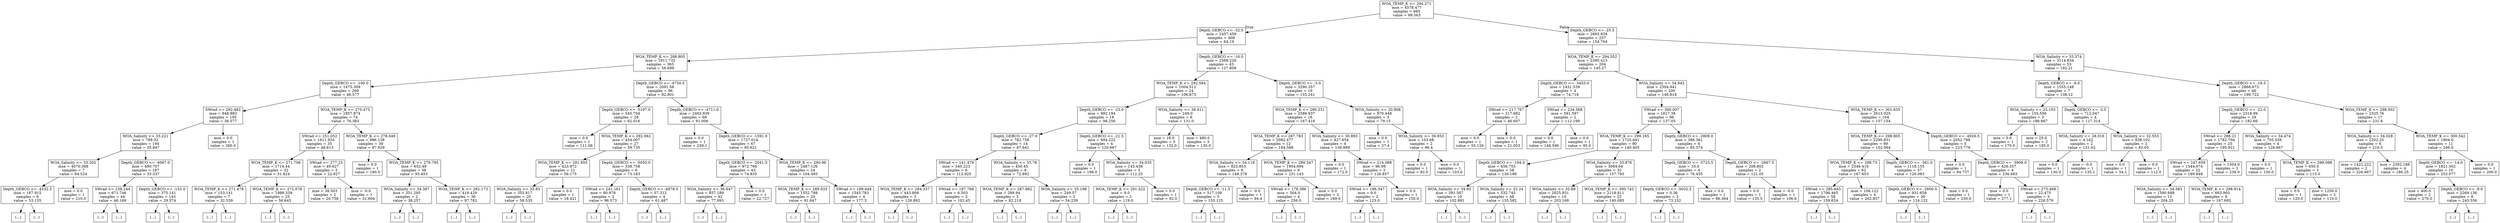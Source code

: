 digraph Tree {
node [shape=box] ;
0 [label="WOA_TEMP_K <= 294.271\nmse = 4578.477\nsamples = 665\nvalue = 99.563"] ;
1 [label="Depth_GEBCO <= -32.5\nmse = 2457.459\nsamples = 408\nvalue = 64.19"] ;
0 -> 1 [labeldistance=2.5, labelangle=45, headlabel="True"] ;
2 [label="WOA_TEMP_K <= 288.805\nmse = 1911.732\nsamples = 365\nvalue = 56.699"] ;
1 -> 2 ;
3 [label="Depth_GEBCO <= -100.0\nmse = 1475.309\nsamples = 269\nvalue = 46.577"] ;
2 -> 3 ;
4 [label="SWrad <= 292.482\nmse = 948.883\nsamples = 195\nvalue = 36.577"] ;
3 -> 4 ;
5 [label="WOA_Salinity <= 33.221\nmse = 788.32\nsamples = 194\nvalue = 35.847"] ;
4 -> 5 ;
6 [label="WOA_Salinity <= 33.202\nmse = 4070.388\nsamples = 7\nvalue = 84.524"] ;
5 -> 6 ;
7 [label="Depth_GEBCO <= -4532.5\nmse = 167.915\nsamples = 6\nvalue = 53.155"] ;
6 -> 7 ;
8 [label="(...)"] ;
7 -> 8 ;
11 [label="(...)"] ;
7 -> 11 ;
18 [label="mse = 0.0\nsamples = 1\nvalue = 210.0"] ;
6 -> 18 ;
19 [label="Depth_GEBCO <= -4067.0\nmse = 490.707\nsamples = 187\nvalue = 33.337"] ;
5 -> 19 ;
20 [label="SWrad <= 238.244\nmse = 671.746\nsamples = 44\nvalue = 46.169"] ;
19 -> 20 ;
21 [label="(...)"] ;
20 -> 21 ;
102 [label="(...)"] ;
20 -> 102 ;
107 [label="Depth_GEBCO <= -152.0\nmse = 375.141\nsamples = 143\nvalue = 29.574"] ;
19 -> 107 ;
108 [label="(...)"] ;
107 -> 108 ;
273 [label="(...)"] ;
107 -> 273 ;
320 [label="mse = 0.0\nsamples = 1\nvalue = 260.0"] ;
4 -> 320 ;
321 [label="WOA_TEMP_K <= 275.475\nmse = 1857.874\nsamples = 74\nvalue = 76.383"] ;
3 -> 321 ;
322 [label="SWrad <= 251.052\nmse = 1611.935\nsamples = 35\nvalue = 48.613"] ;
321 -> 322 ;
323 [label="WOA_TEMP_K <= 271.706\nmse = 1714.44\nsamples = 32\nvalue = 51.824"] ;
322 -> 323 ;
324 [label="WOA_TEMP_K <= 271.478\nmse = 153.141\nsamples = 7\nvalue = 32.539"] ;
323 -> 324 ;
325 [label="(...)"] ;
324 -> 325 ;
326 [label="(...)"] ;
324 -> 326 ;
333 [label="WOA_TEMP_K <= 272.078\nmse = 1988.539\nsamples = 25\nvalue = 56.645"] ;
323 -> 333 ;
334 [label="(...)"] ;
333 -> 334 ;
335 [label="(...)"] ;
333 -> 335 ;
342 [label="SWrad <= 277.23\nmse = 49.627\nsamples = 3\nvalue = 22.927"] ;
322 -> 342 ;
343 [label="mse = 38.503\nsamples = 2\nvalue = 20.758"] ;
342 -> 343 ;
344 [label="mse = -0.0\nsamples = 1\nvalue = 31.604"] ;
342 -> 344 ;
345 [label="WOA_TEMP_K <= 278.049\nmse = 986.138\nsamples = 39\nvalue = 97.929"] ;
321 -> 345 ;
346 [label="mse = 0.0\nsamples = 1\nvalue = 180.0"] ;
345 -> 346 ;
347 [label="WOA_TEMP_K <= 279.795\nmse = 652.49\nsamples = 38\nvalue = 93.453"] ;
345 -> 347 ;
348 [label="WOA_Salinity <= 34.387\nmse = 351.295\nsamples = 2\nvalue = 38.257"] ;
347 -> 348 ;
349 [label="(...)"] ;
348 -> 349 ;
350 [label="(...)"] ;
348 -> 350 ;
351 [label="WOA_TEMP_K <= 282.173\nmse = 418.429\nsamples = 36\nvalue = 97.782"] ;
347 -> 351 ;
352 [label="(...)"] ;
351 -> 352 ;
373 [label="(...)"] ;
351 -> 373 ;
400 [label="Depth_GEBCO <= -4750.5\nmse = 2091.58\nsamples = 96\nvalue = 82.801"] ;
2 -> 400 ;
401 [label="Depth_GEBCO <= -5197.0\nmse = 545.704\nsamples = 28\nvalue = 62.016"] ;
400 -> 401 ;
402 [label="mse = 0.0\nsamples = 1\nvalue = 111.06"] ;
401 -> 402 ;
403 [label="WOA_TEMP_K <= 292.062\nmse = 454.007\nsamples = 27\nvalue = 59.735"] ;
401 -> 403 ;
404 [label="WOA_TEMP_K <= 291.955\nmse = 423.972\nsamples = 21\nvalue = 56.175"] ;
403 -> 404 ;
405 [label="WOA_Salinity <= 35.83\nmse = 355.817\nsamples = 20\nvalue = 58.535"] ;
404 -> 405 ;
406 [label="(...)"] ;
405 -> 406 ;
425 [label="(...)"] ;
405 -> 425 ;
432 [label="mse = 0.0\nsamples = 1\nvalue = 18.421"] ;
404 -> 432 ;
433 [label="Depth_GEBCO <= -5050.0\nmse = 338.758\nsamples = 6\nvalue = 73.183"] ;
403 -> 433 ;
434 [label="SWrad <= 241.161\nmse = 80.978\nsamples = 2\nvalue = 96.573"] ;
433 -> 434 ;
435 [label="(...)"] ;
434 -> 435 ;
436 [label="(...)"] ;
434 -> 436 ;
437 [label="Depth_GEBCO <= -4978.5\nmse = 57.312\nsamples = 4\nvalue = 61.487"] ;
433 -> 437 ;
438 [label="(...)"] ;
437 -> 438 ;
439 [label="(...)"] ;
437 -> 439 ;
444 [label="Depth_GEBCO <= -4711.0\nmse = 2463.939\nsamples = 68\nvalue = 91.006"] ;
400 -> 444 ;
445 [label="mse = 0.0\nsamples = 1\nvalue = 239.1"] ;
444 -> 445 ;
446 [label="Depth_GEBCO <= -1591.0\nmse = 1727.014\nsamples = 67\nvalue = 85.621"] ;
444 -> 446 ;
447 [label="Depth_GEBCO <= -2041.5\nmse = 972.766\nsamples = 43\nvalue = 74.835"] ;
446 -> 447 ;
448 [label="WOA_Salinity <= 36.647\nmse = 857.189\nsamples = 42\nvalue = 77.993"] ;
447 -> 448 ;
449 [label="(...)"] ;
448 -> 449 ;
502 [label="(...)"] ;
448 -> 502 ;
517 [label="mse = 0.0\nsamples = 1\nvalue = 22.727"] ;
447 -> 517 ;
518 [label="WOA_TEMP_K <= 290.96\nmse = 2487.126\nsamples = 24\nvalue = 104.495"] ;
446 -> 518 ;
519 [label="WOA_TEMP_K <= 289.033\nmse = 1552.788\nsamples = 20\nvalue = 91.647"] ;
518 -> 519 ;
520 [label="(...)"] ;
519 -> 520 ;
521 [label="(...)"] ;
519 -> 521 ;
554 [label="SWrad <= 189.448\nmse = 1545.783\nsamples = 4\nvalue = 177.3"] ;
518 -> 554 ;
555 [label="(...)"] ;
554 -> 555 ;
558 [label="(...)"] ;
554 -> 558 ;
561 [label="Depth_GEBCO <= -16.0\nmse = 2568.226\nsamples = 43\nvalue = 127.809"] ;
1 -> 561 ;
562 [label="WOA_TEMP_K <= 292.584\nmse = 1004.512\nsamples = 24\nvalue = 106.873"] ;
561 -> 562 ;
563 [label="Depth_GEBCO <= -23.0\nmse = 992.194\nsamples = 18\nvalue = 98.256"] ;
562 -> 563 ;
564 [label="Depth_GEBCO <= -27.0\nmse = 782.758\nsamples = 14\nvalue = 87.641"] ;
563 -> 564 ;
565 [label="SWrad <= 141.479\nmse = 340.223\nsamples = 6\nvalue = 112.925"] ;
564 -> 565 ;
566 [label="WOA_TEMP_K <= 284.337\nmse = 443.808\nsamples = 3\nvalue = 126.892"] ;
565 -> 566 ;
567 [label="(...)"] ;
566 -> 567 ;
568 [label="(...)"] ;
566 -> 568 ;
571 [label="SWrad <= 187.768\nmse = 6.503\nsamples = 3\nvalue = 102.45"] ;
565 -> 571 ;
572 [label="(...)"] ;
571 -> 572 ;
573 [label="(...)"] ;
571 -> 573 ;
574 [label="WOA_Salinity <= 33.78\nmse = 450.45\nsamples = 8\nvalue = 72.892"] ;
564 -> 574 ;
575 [label="WOA_TEMP_K <= 287.982\nmse = 289.94\nsamples = 5\nvalue = 82.218"] ;
574 -> 575 ;
576 [label="(...)"] ;
575 -> 576 ;
577 [label="(...)"] ;
575 -> 577 ;
584 [label="WOA_Salinity <= 35.198\nmse = 249.57\nsamples = 3\nvalue = 54.239"] ;
574 -> 584 ;
585 [label="(...)"] ;
584 -> 585 ;
586 [label="(...)"] ;
584 -> 586 ;
587 [label="Depth_GEBCO <= -21.5\nmse = 694.222\nsamples = 4\nvalue = 120.667"] ;
563 -> 587 ;
588 [label="mse = 0.0\nsamples = 1\nvalue = 188.0"] ;
587 -> 588 ;
589 [label="WOA_Salinity <= 34.035\nmse = 143.438\nsamples = 3\nvalue = 112.25"] ;
587 -> 589 ;
590 [label="WOA_TEMP_K <= 291.522\nmse = 9.0\nsamples = 2\nvalue = 119.0"] ;
589 -> 590 ;
591 [label="(...)"] ;
590 -> 591 ;
592 [label="(...)"] ;
590 -> 592 ;
593 [label="mse = 0.0\nsamples = 1\nvalue = 92.0"] ;
589 -> 593 ;
594 [label="WOA_Salinity <= 36.611\nmse = 249.0\nsamples = 6\nvalue = 131.0"] ;
562 -> 594 ;
595 [label="mse = 16.0\nsamples = 3\nvalue = 132.0"] ;
594 -> 595 ;
596 [label="mse = 480.0\nsamples = 3\nvalue = 130.0"] ;
594 -> 596 ;
597 [label="Depth_GEBCO <= -3.0\nmse = 3290.357\nsamples = 19\nvalue = 155.241"] ;
561 -> 597 ;
598 [label="WOA_TEMP_K <= 290.331\nmse = 2586.937\nsamples = 16\nvalue = 167.416"] ;
597 -> 598 ;
599 [label="WOA_TEMP_K <= 287.783\nmse = 2982.477\nsamples = 12\nvalue = 184.588"] ;
598 -> 599 ;
600 [label="WOA_Salinity <= 34.116\nmse = 823.853\nsamples = 6\nvalue = 148.378"] ;
599 -> 600 ;
601 [label="Depth_GEBCO <= -11.5\nmse = 517.109\nsamples = 5\nvalue = 155.125"] ;
600 -> 601 ;
602 [label="(...)"] ;
601 -> 602 ;
603 [label="(...)"] ;
601 -> 603 ;
610 [label="mse = -0.0\nsamples = 1\nvalue = 94.4"] ;
600 -> 610 ;
611 [label="WOA_TEMP_K <= 289.547\nmse = 1904.694\nsamples = 6\nvalue = 231.143"] ;
599 -> 611 ;
612 [label="SWrad <= 178.386\nmse = 504.0\nsamples = 4\nvalue = 256.0"] ;
611 -> 612 ;
613 [label="(...)"] ;
612 -> 613 ;
616 [label="(...)"] ;
612 -> 616 ;
619 [label="mse = 0.0\nsamples = 2\nvalue = 169.0"] ;
611 -> 619 ;
620 [label="WOA_Salinity <= 30.893\nmse = 427.654\nsamples = 4\nvalue = 136.889"] ;
598 -> 620 ;
621 [label="mse = 0.0\nsamples = 1\nvalue = 172.0"] ;
620 -> 621 ;
622 [label="SWrad <= 214.088\nmse = 96.98\nsamples = 3\nvalue = 126.857"] ;
620 -> 622 ;
623 [label="SWrad <= 186.347\nmse = 9.0\nsamples = 2\nvalue = 123.0"] ;
622 -> 623 ;
624 [label="(...)"] ;
623 -> 624 ;
625 [label="(...)"] ;
623 -> 625 ;
626 [label="mse = 0.0\nsamples = 1\nvalue = 150.0"] ;
622 -> 626 ;
627 [label="WOA_Salinity <= 20.908\nmse = 970.448\nsamples = 3\nvalue = 79.15"] ;
597 -> 627 ;
628 [label="mse = 0.0\nsamples = 1\nvalue = 27.4"] ;
627 -> 628 ;
629 [label="WOA_Salinity <= 30.853\nmse = 103.68\nsamples = 2\nvalue = 96.4"] ;
627 -> 629 ;
630 [label="mse = 0.0\nsamples = 1\nvalue = 82.0"] ;
629 -> 630 ;
631 [label="mse = 0.0\nsamples = 1\nvalue = 103.6"] ;
629 -> 631 ;
632 [label="Depth_GEBCO <= -25.5\nmse = 2893.834\nsamples = 257\nvalue = 154.704"] ;
0 -> 632 [labeldistance=2.5, labelangle=-45, headlabel="False"] ;
633 [label="WOA_TEMP_K <= 294.552\nmse = 2395.413\nsamples = 204\nvalue = 145.27"] ;
632 -> 633 ;
634 [label="Depth_GEBCO <= -3453.0\nmse = 1431.539\nsamples = 4\nvalue = 74.718"] ;
633 -> 634 ;
635 [label="SWrad <= 217.767\nmse = 217.682\nsamples = 2\nvalue = 46.607"] ;
634 -> 635 ;
636 [label="mse = 0.0\nsamples = 1\nvalue = 55.126"] ;
635 -> 636 ;
637 [label="mse = 0.0\nsamples = 1\nvalue = 21.053"] ;
635 -> 637 ;
638 [label="SWrad <= 234.568\nmse = 591.597\nsamples = 2\nvalue = 112.199"] ;
634 -> 638 ;
639 [label="mse = 0.0\nsamples = 1\nvalue = 146.596"] ;
638 -> 639 ;
640 [label="mse = 0.0\nsamples = 1\nvalue = 95.0"] ;
638 -> 640 ;
641 [label="WOA_Salinity <= 34.942\nmse = 2304.941\nsamples = 200\nvalue = 146.818"] ;
633 -> 641 ;
642 [label="SWrad <= 260.007\nmse = 1817.38\nsamples = 96\nvalue = 137.05"] ;
641 -> 642 ;
643 [label="WOA_TEMP_K <= 299.165\nmse = 1725.641\nsamples = 90\nvalue = 140.405"] ;
642 -> 643 ;
644 [label="Depth_GEBCO <= -194.0\nmse = 656.755\nsamples = 58\nvalue = 130.188"] ;
643 -> 644 ;
645 [label="WOA_Salinity <= 34.83\nmse = 391.587\nsamples = 10\nvalue = 102.881"] ;
644 -> 645 ;
646 [label="(...)"] ;
645 -> 646 ;
659 [label="(...)"] ;
645 -> 659 ;
664 [label="WOA_Salinity <= 32.24\nmse = 532.745\nsamples = 48\nvalue = 135.582"] ;
644 -> 664 ;
665 [label="(...)"] ;
664 -> 665 ;
666 [label="(...)"] ;
664 -> 666 ;
733 [label="WOA_Salinity <= 33.876\nmse = 3064.64\nsamples = 32\nvalue = 157.793"] ;
643 -> 733 ;
734 [label="WOA_Salinity <= 32.89\nmse = 2625.931\nsamples = 10\nvalue = 203.168"] ;
733 -> 734 ;
735 [label="(...)"] ;
734 -> 735 ;
736 [label="(...)"] ;
734 -> 736 ;
751 [label="WOA_TEMP_K <= 300.743\nmse = 2118.811\nsamples = 22\nvalue = 140.085"] ;
733 -> 751 ;
752 [label="(...)"] ;
751 -> 752 ;
767 [label="(...)"] ;
751 -> 767 ;
792 [label="Depth_GEBCO <= -2809.0\nmse = 386.361\nsamples = 6\nvalue = 85.374"] ;
642 -> 792 ;
793 [label="Depth_GEBCO <= -3723.5\nmse = 33.0\nsamples = 4\nvalue = 76.455"] ;
792 -> 793 ;
794 [label="Depth_GEBCO <= -5032.5\nmse = 0.36\nsamples = 3\nvalue = 73.152"] ;
793 -> 794 ;
795 [label="(...)"] ;
794 -> 795 ;
796 [label="(...)"] ;
794 -> 796 ;
797 [label="mse = 0.0\nsamples = 1\nvalue = 86.364"] ;
793 -> 797 ;
798 [label="Depth_GEBCO <= -2667.5\nmse = 208.802\nsamples = 2\nvalue = 121.05"] ;
792 -> 798 ;
799 [label="mse = 0.0\nsamples = 1\nvalue = 135.5"] ;
798 -> 799 ;
800 [label="mse = -0.0\nsamples = 1\nvalue = 106.6"] ;
798 -> 800 ;
801 [label="WOA_TEMP_K <= 301.635\nmse = 2613.025\nsamples = 104\nvalue = 157.154"] ;
641 -> 801 ;
802 [label="WOA_TEMP_K <= 298.805\nmse = 2290.831\nsamples = 99\nvalue = 152.064"] ;
801 -> 802 ;
803 [label="WOA_TEMP_K <= 298.73\nmse = 2346.416\nsamples = 62\nvalue = 167.653"] ;
802 -> 803 ;
804 [label="SWrad <= 285.643\nmse = 1706.465\nsamples = 58\nvalue = 159.624"] ;
803 -> 804 ;
805 [label="(...)"] ;
804 -> 805 ;
886 [label="(...)"] ;
804 -> 886 ;
897 [label="mse = 106.122\nsamples = 4\nvalue = 262.857"] ;
803 -> 897 ;
898 [label="Depth_GEBCO <= -361.0\nmse = 1118.155\nsamples = 37\nvalue = 126.083"] ;
802 -> 898 ;
899 [label="Depth_GEBCO <= -2600.5\nmse = 931.658\nsamples = 36\nvalue = 124.122"] ;
898 -> 899 ;
900 [label="(...)"] ;
899 -> 900 ;
963 [label="(...)"] ;
899 -> 963 ;
966 [label="mse = 0.0\nsamples = 1\nvalue = 230.0"] ;
898 -> 966 ;
967 [label="Depth_GEBCO <= -4926.5\nmse = 2052.788\nsamples = 5\nvalue = 223.779"] ;
801 -> 967 ;
968 [label="mse = 0.0\nsamples = 1\nvalue = 94.737"] ;
967 -> 968 ;
969 [label="Depth_GEBCO <= -3909.0\nmse = 426.357\nsamples = 4\nvalue = 236.683"] ;
967 -> 969 ;
970 [label="mse = 0.0\nsamples = 1\nvalue = 277.1"] ;
969 -> 970 ;
971 [label="SWrad <= 275.468\nmse = 22.475\nsamples = 3\nvalue = 226.579"] ;
969 -> 971 ;
972 [label="(...)"] ;
971 -> 972 ;
973 [label="(...)"] ;
971 -> 973 ;
974 [label="WOA_Salinity <= 33.374\nmse = 3114.834\nsamples = 53\nvalue = 192.21"] ;
632 -> 974 ;
975 [label="Depth_GEBCO <= -9.0\nmse = 1555.148\nsamples = 7\nvalue = 138.12"] ;
974 -> 975 ;
976 [label="WOA_Salinity <= 23.103\nmse = 155.556\nsamples = 3\nvalue = 186.667"] ;
975 -> 976 ;
977 [label="mse = 0.0\nsamples = 1\nvalue = 170.0"] ;
976 -> 977 ;
978 [label="mse = 25.0\nsamples = 2\nvalue = 195.0"] ;
976 -> 978 ;
979 [label="Depth_GEBCO <= -3.5\nmse = 712.047\nsamples = 4\nvalue = 117.314"] ;
975 -> 979 ;
980 [label="WOA_Salinity <= 28.016\nmse = 4.162\nsamples = 2\nvalue = 131.02"] ;
979 -> 980 ;
981 [label="mse = 0.0\nsamples = 1\nvalue = 130.0"] ;
980 -> 981 ;
982 [label="mse = -0.0\nsamples = 1\nvalue = 135.1"] ;
980 -> 982 ;
983 [label="WOA_Salinity <= 32.553\nmse = 838.102\nsamples = 2\nvalue = 83.05"] ;
979 -> 983 ;
984 [label="mse = 0.0\nsamples = 1\nvalue = 54.1"] ;
983 -> 984 ;
985 [label="mse = 0.0\nsamples = 1\nvalue = 112.0"] ;
983 -> 985 ;
986 [label="Depth_GEBCO <= -16.5\nmse = 2868.673\nsamples = 46\nvalue = 199.722"] ;
974 -> 986 ;
987 [label="Depth_GEBCO <= -22.0\nmse = 2318.99\nsamples = 29\nvalue = 182.66"] ;
986 -> 987 ;
988 [label="SWrad <= 288.21\nmse = 1782.704\nsamples = 25\nvalue = 195.921"] ;
987 -> 988 ;
989 [label="SWrad <= 247.659\nmse = 1544.674\nsamples = 22\nvalue = 189.848"] ;
988 -> 989 ;
990 [label="WOA_Salinity <= 34.583\nmse = 1590.688\nsamples = 13\nvalue = 204.25"] ;
989 -> 990 ;
991 [label="(...)"] ;
990 -> 991 ;
992 [label="(...)"] ;
990 -> 992 ;
1001 [label="WOA_TEMP_K <= 298.914\nmse = 663.905\nsamples = 9\nvalue = 167.692"] ;
989 -> 1001 ;
1002 [label="(...)"] ;
1001 -> 1002 ;
1005 [label="(...)"] ;
1001 -> 1005 ;
1006 [label="mse = 1504.0\nsamples = 3\nvalue = 236.0"] ;
988 -> 1006 ;
1007 [label="WOA_Salinity <= 34.474\nmse = 705.556\nsamples = 4\nvalue = 126.667"] ;
987 -> 1007 ;
1008 [label="mse = 0.0\nsamples = 1\nvalue = 150.0"] ;
1007 -> 1008 ;
1009 [label="WOA_TEMP_K <= 299.098\nmse = 650.0\nsamples = 3\nvalue = 115.0"] ;
1007 -> 1009 ;
1010 [label="mse = 0.0\nsamples = 1\nvalue = 120.0"] ;
1009 -> 1010 ;
1011 [label="mse = 1250.0\nsamples = 2\nvalue = 110.0"] ;
1009 -> 1011 ;
1012 [label="WOA_TEMP_K <= 298.002\nmse = 2325.76\nsamples = 17\nvalue = 231.8"] ;
986 -> 1012 ;
1013 [label="WOA_Salinity <= 34.028\nmse = 2202.25\nsamples = 6\nvalue = 210.5"] ;
1012 -> 1013 ;
1014 [label="mse = 1422.222\nsamples = 2\nvalue = 226.667"] ;
1013 -> 1014 ;
1015 [label="mse = 2392.188\nsamples = 4\nvalue = 186.25"] ;
1013 -> 1015 ;
1016 [label="WOA_TEMP_K <= 300.542\nmse = 1904.0\nsamples = 11\nvalue = 246.0"] ;
1012 -> 1016 ;
1017 [label="Depth_GEBCO <= -14.0\nmse = 1821.302\nsamples = 10\nvalue = 253.077"] ;
1016 -> 1017 ;
1018 [label="mse = 400.0\nsamples = 2\nvalue = 270.0"] ;
1017 -> 1018 ;
1019 [label="Depth_GEBCO <= -9.0\nmse = 2269.136\nsamples = 8\nvalue = 245.556"] ;
1017 -> 1019 ;
1020 [label="(...)"] ;
1019 -> 1020 ;
1021 [label="(...)"] ;
1019 -> 1021 ;
1030 [label="mse = 0.0\nsamples = 1\nvalue = 200.0"] ;
1016 -> 1030 ;
}